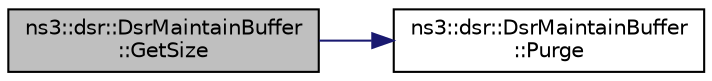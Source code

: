 digraph "ns3::dsr::DsrMaintainBuffer::GetSize"
{
 // LATEX_PDF_SIZE
  edge [fontname="Helvetica",fontsize="10",labelfontname="Helvetica",labelfontsize="10"];
  node [fontname="Helvetica",fontsize="10",shape=record];
  rankdir="LR";
  Node1 [label="ns3::dsr::DsrMaintainBuffer\l::GetSize",height=0.2,width=0.4,color="black", fillcolor="grey75", style="filled", fontcolor="black",tooltip="Number of entries."];
  Node1 -> Node2 [color="midnightblue",fontsize="10",style="solid",fontname="Helvetica"];
  Node2 [label="ns3::dsr::DsrMaintainBuffer\l::Purge",height=0.2,width=0.4,color="black", fillcolor="white", style="filled",URL="$classns3_1_1dsr_1_1_dsr_maintain_buffer.html#af12ee29b56abcaac29b60c0a544494b9",tooltip="Remove all expired entries."];
}
